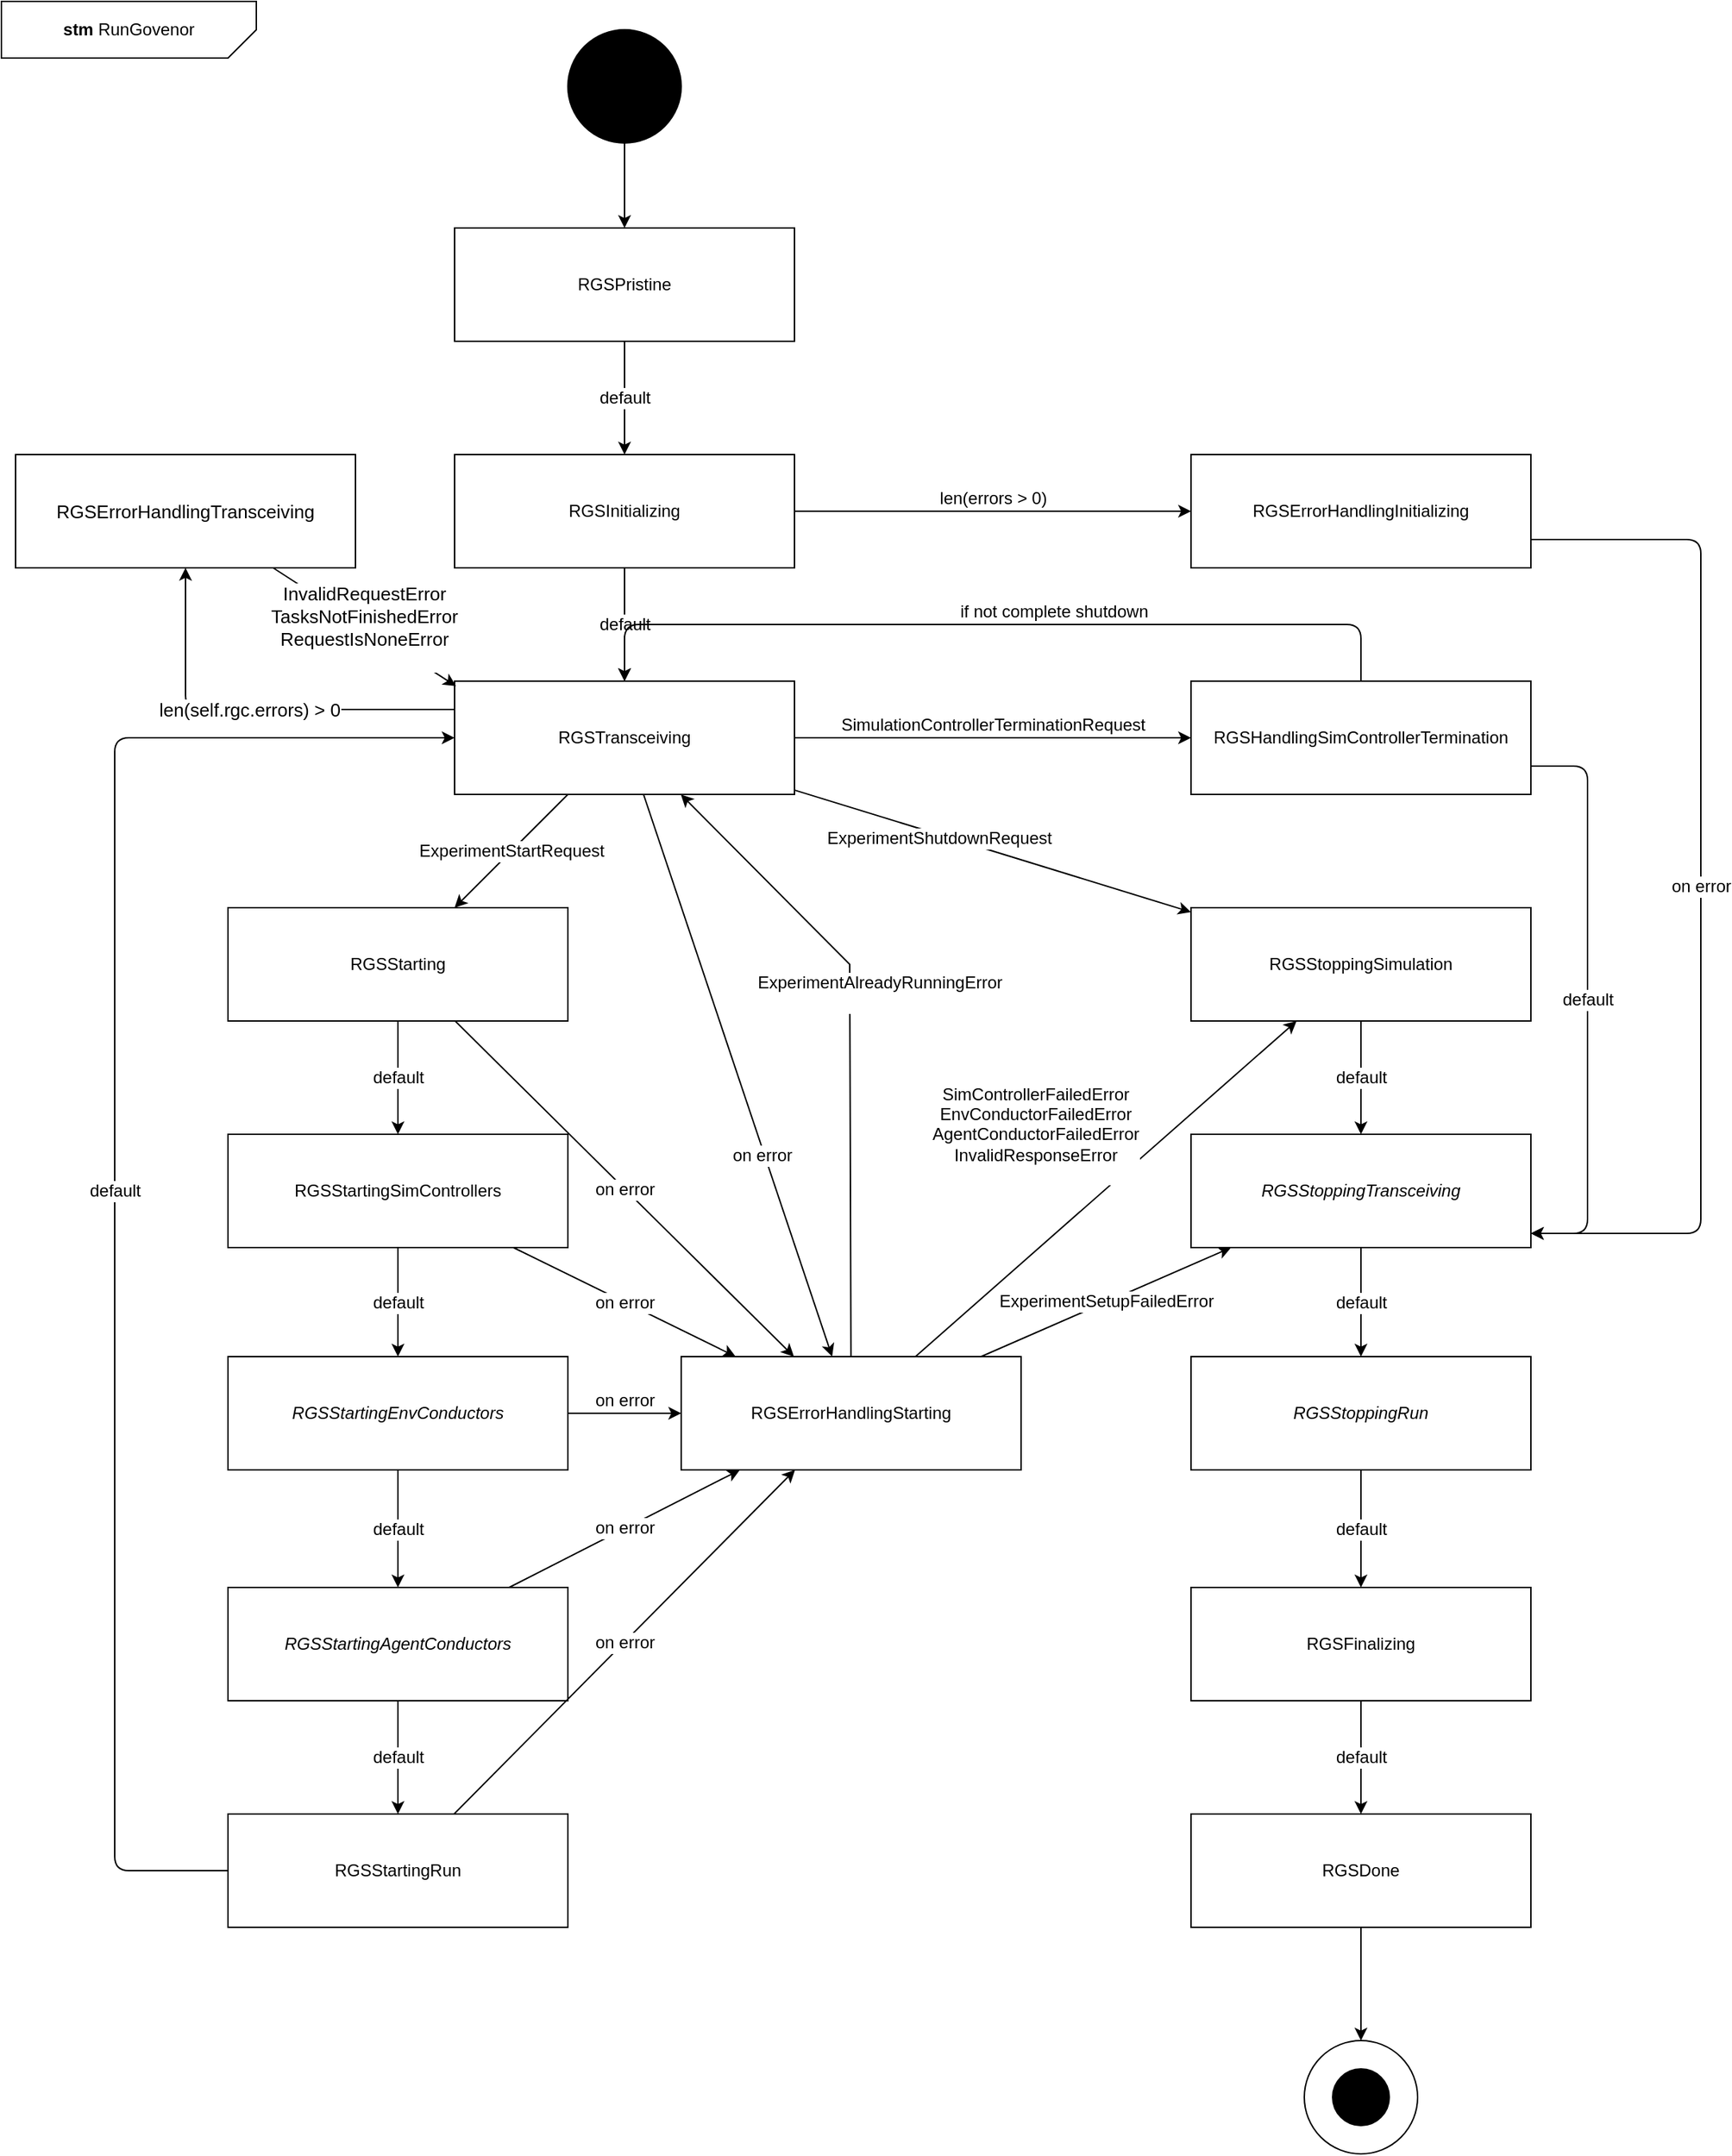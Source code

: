 <mxfile version="14.1.8" type="device"><diagram name="Page-1" id="929967ad-93f9-6ef4-fab6-5d389245f69c"><mxGraphModel dx="1588" dy="960" grid="1" gridSize="10" guides="1" tooltips="1" connect="1" arrows="1" fold="1" page="1" pageScale="1.5" pageWidth="827" pageHeight="1169" background="none" math="0" shadow="0"><root><mxCell id="0" style=";html=1;"/><mxCell id="1" style=";html=1;" parent="0"/><mxCell id="AwtXSj5uh16gcnJGDbio-3" value="&lt;div style=&quot;font-size: 12px;&quot;&gt;&lt;div style=&quot;font-size: 12px;&quot;&gt;&lt;span style=&quot;font-size: 12px;&quot;&gt;RGSStoppingSimulation&lt;/span&gt;&lt;/div&gt;&lt;/div&gt;" style="rounded=0;whiteSpace=wrap;html=1;fontFamily=Helvetica;labelBackgroundColor=#ffffff;fontStyle=0;fontSize=12;" parent="1" vertex="1"><mxGeometry x="840" y="640" width="240" height="80" as="geometry"/></mxCell><mxCell id="AwtXSj5uh16gcnJGDbio-7" value="&lt;div style=&quot;font-size: 12px;&quot;&gt;RGSTransceiving&lt;/div&gt;" style="rounded=0;whiteSpace=wrap;html=1;fontFamily=Helvetica;labelBackgroundColor=#ffffff;fontStyle=0;fontSize=12;" parent="1" vertex="1"><mxGeometry x="320" y="480" width="240" height="80" as="geometry"/></mxCell><mxCell id="AwtXSj5uh16gcnJGDbio-10" value="&lt;div style=&quot;font-size: 12px;&quot;&gt;&lt;div style=&quot;font-size: 12px;&quot;&gt;RGSHandlingSimControllerTermination&lt;/div&gt;&lt;/div&gt;" style="rounded=0;whiteSpace=wrap;html=1;fontFamily=Helvetica;labelBackgroundColor=#ffffff;fontStyle=0;fontSize=12;" parent="1" vertex="1"><mxGeometry x="840" y="480" width="240" height="80" as="geometry"/></mxCell><mxCell id="AwtXSj5uh16gcnJGDbio-11" value="RGSPristine" style="rounded=0;whiteSpace=wrap;html=1;fontFamily=Helvetica;labelBackgroundColor=#ffffff;fontStyle=0;fontSize=12;" parent="1" vertex="1"><mxGeometry x="320" y="160" width="240" height="80" as="geometry"/></mxCell><mxCell id="AwtXSj5uh16gcnJGDbio-12" value="RGSInitializing" style="rounded=0;whiteSpace=wrap;html=1;fontFamily=Helvetica;labelBackgroundColor=#ffffff;fontStyle=0;fontSize=12;" parent="1" vertex="1"><mxGeometry x="320" y="320" width="240" height="80" as="geometry"/></mxCell><mxCell id="AwtXSj5uh16gcnJGDbio-13" value="&lt;div style=&quot;font-size: 12px;&quot;&gt;&lt;div style=&quot;font-size: 12px;&quot;&gt;RGSErrorHandlingInitializing&lt;/div&gt;&lt;/div&gt;" style="rounded=0;whiteSpace=wrap;html=1;fontFamily=Helvetica;labelBackgroundColor=#ffffff;fontStyle=0;fontSize=12;" parent="1" vertex="1"><mxGeometry x="840" y="320" width="240" height="80" as="geometry"/></mxCell><mxCell id="AwtXSj5uh16gcnJGDbio-15" value="default" style="endArrow=classic;html=1;fontFamily=Helvetica;labelBackgroundColor=#ffffff;fontStyle=0;fontSize=12;" parent="1" source="AwtXSj5uh16gcnJGDbio-11" target="AwtXSj5uh16gcnJGDbio-12" edge="1"><mxGeometry width="50" height="50" relative="1" as="geometry"><mxPoint x="70" y="420" as="sourcePoint"/><mxPoint x="120" y="370" as="targetPoint"/></mxGeometry></mxCell><mxCell id="AwtXSj5uh16gcnJGDbio-16" value="len(errors &amp;gt; 0)" style="endArrow=classic;html=1;fontFamily=Helvetica;labelBackgroundColor=#ffffff;fontStyle=0;verticalAlign=bottom;fontSize=12;" parent="1" source="AwtXSj5uh16gcnJGDbio-12" target="AwtXSj5uh16gcnJGDbio-13" edge="1"><mxGeometry width="50" height="50" relative="1" as="geometry"><mxPoint x="252" y="430" as="sourcePoint"/><mxPoint x="302" y="380" as="targetPoint"/></mxGeometry></mxCell><mxCell id="AwtXSj5uh16gcnJGDbio-17" value="default" style="endArrow=classic;html=1;fontFamily=Helvetica;labelBackgroundColor=#ffffff;fontStyle=0;fontSize=12;" parent="1" source="AwtXSj5uh16gcnJGDbio-12" target="AwtXSj5uh16gcnJGDbio-7" edge="1"><mxGeometry width="50" height="50" relative="1" as="geometry"><mxPoint x="70" y="680" as="sourcePoint"/><mxPoint x="120" y="630" as="targetPoint"/></mxGeometry></mxCell><mxCell id="AwtXSj5uh16gcnJGDbio-18" value="&lt;div style=&quot;font-size: 12px;&quot;&gt;&lt;span style=&quot;font-size: 12px;&quot;&gt;RGSStarting&lt;/span&gt;&lt;/div&gt;" style="rounded=0;whiteSpace=wrap;html=1;fontFamily=Helvetica;labelBackgroundColor=#ffffff;fontStyle=0;fontSize=12;" parent="1" vertex="1"><mxGeometry x="160" y="640" width="240" height="80" as="geometry"/></mxCell><mxCell id="AwtXSj5uh16gcnJGDbio-20" value="&lt;div style=&quot;font-size: 12px;&quot;&gt;&lt;span style=&quot;font-size: 12px;&quot;&gt;ExperimentStartRequest&lt;/span&gt;&lt;/div&gt;" style="endArrow=classic;html=1;fontFamily=Helvetica;labelBackgroundColor=#ffffff;fontStyle=0;fontSize=12;" parent="1" source="AwtXSj5uh16gcnJGDbio-7" target="AwtXSj5uh16gcnJGDbio-18" edge="1"><mxGeometry width="50" height="50" relative="1" as="geometry"><mxPoint x="270" y="350" as="sourcePoint"/><mxPoint x="320" y="300" as="targetPoint"/></mxGeometry></mxCell><mxCell id="AwtXSj5uh16gcnJGDbio-21" value="&lt;div style=&quot;font-size: 12px;&quot;&gt;&lt;span style=&quot;font-size: 12px;&quot;&gt;SimulationControllerTerminationRequest&lt;/span&gt;&lt;/div&gt;" style="endArrow=classic;html=1;fontFamily=Helvetica;labelBackgroundColor=#ffffff;fontStyle=0;verticalAlign=bottom;fontSize=12;" parent="1" source="AwtXSj5uh16gcnJGDbio-7" target="AwtXSj5uh16gcnJGDbio-10" edge="1"><mxGeometry width="50" height="50" relative="1" as="geometry"><mxPoint x="532" y="410" as="sourcePoint"/><mxPoint x="800" y="440" as="targetPoint"/></mxGeometry></mxCell><mxCell id="AwtXSj5uh16gcnJGDbio-22" value="" style="endArrow=classic;html=1;fontFamily=Helvetica;labelBackgroundColor=#ffffff;fontStyle=0;fontSize=12;" parent="1" source="AwtXSj5uh16gcnJGDbio-7" target="AwtXSj5uh16gcnJGDbio-3" edge="1"><mxGeometry width="50" height="50" relative="1" as="geometry"><mxPoint x="532" y="450" as="sourcePoint"/><mxPoint x="582" y="400" as="targetPoint"/></mxGeometry></mxCell><mxCell id="AwtXSj5uh16gcnJGDbio-23" value="&lt;div style=&quot;font-size: 12px;&quot;&gt;&lt;span style=&quot;font-size: 12px;&quot;&gt;ExperimentShutdownRequest&lt;/span&gt;&lt;/div&gt;" style="edgeLabel;html=1;align=center;verticalAlign=middle;resizable=0;points=[];fontFamily=Helvetica;labelBackgroundColor=#ffffff;fontStyle=0;fontSize=12;" parent="AwtXSj5uh16gcnJGDbio-22" vertex="1" connectable="0"><mxGeometry x="-0.27" y="-2" relative="1" as="geometry"><mxPoint as="offset"/></mxGeometry></mxCell><mxCell id="AwtXSj5uh16gcnJGDbio-25" value="" style="endArrow=classic;html=1;fontFamily=Helvetica;labelBackgroundColor=#ffffff;fontStyle=0;fontSize=12;" parent="1" source="AwtXSj5uh16gcnJGDbio-7" target="AwtXSj5uh16gcnJGDbio-31" edge="1"><mxGeometry width="50" height="50" relative="1" as="geometry"><mxPoint x="910" y="420" as="sourcePoint"/><mxPoint x="578.922" y="850" as="targetPoint"/><Array as="points"/></mxGeometry></mxCell><mxCell id="AwtXSj5uh16gcnJGDbio-26" value="on error" style="edgeLabel;html=1;align=center;verticalAlign=middle;resizable=0;points=[];fontFamily=Helvetica;labelBackgroundColor=#ffffff;fontStyle=0;fontSize=12;" parent="AwtXSj5uh16gcnJGDbio-25" vertex="1" connectable="0"><mxGeometry x="0.281" y="-2" relative="1" as="geometry"><mxPoint as="offset"/></mxGeometry></mxCell><mxCell id="AwtXSj5uh16gcnJGDbio-28" value="on error" style="endArrow=classic;html=1;fontFamily=Helvetica;labelBackgroundColor=#ffffff;fontStyle=0;edgeStyle=orthogonalEdgeStyle;fontSize=12;" parent="1" source="AwtXSj5uh16gcnJGDbio-13" target="AwtXSj5uh16gcnJGDbio-45" edge="1"><mxGeometry width="50" height="50" relative="1" as="geometry"><mxPoint x="1532" y="320" as="sourcePoint"/><mxPoint x="1264.5" y="260" as="targetPoint"/><Array as="points"><mxPoint x="1200" y="380"/><mxPoint x="1200" y="870"/></Array></mxGeometry></mxCell><mxCell id="AwtXSj5uh16gcnJGDbio-30" value="&lt;div style=&quot;font-size: 12px;&quot;&gt;&lt;div style=&quot;font-size: 12px;&quot;&gt;&lt;span style=&quot;font-size: 12px;&quot;&gt;RGSStartingSimControllers&lt;/span&gt;&lt;/div&gt;&lt;/div&gt;" style="rounded=0;whiteSpace=wrap;html=1;fontFamily=Helvetica;labelBackgroundColor=#ffffff;fontStyle=0;fontSize=12;" parent="1" vertex="1"><mxGeometry x="160" y="800" width="240" height="80" as="geometry"/></mxCell><mxCell id="AwtXSj5uh16gcnJGDbio-31" value="&lt;div style=&quot;font-size: 12px;&quot;&gt;&lt;div style=&quot;font-size: 12px;&quot;&gt;&lt;div style=&quot;font-size: 12px;&quot;&gt;&lt;span style=&quot;font-size: 12px;&quot;&gt;RGSErrorHandlingStarting&lt;/span&gt;&lt;/div&gt;&lt;/div&gt;&lt;/div&gt;" style="rounded=0;whiteSpace=wrap;html=1;fontFamily=Helvetica;labelBackgroundColor=#ffffff;fontStyle=0;fontSize=12;" parent="1" vertex="1"><mxGeometry x="480" y="957" width="240" height="80" as="geometry"/></mxCell><mxCell id="AwtXSj5uh16gcnJGDbio-32" value="on error" style="endArrow=classic;html=1;labelBackgroundColor=#ffffff;fontFamily=Helvetica;fontSize=12;" parent="1" source="AwtXSj5uh16gcnJGDbio-30" target="AwtXSj5uh16gcnJGDbio-31" edge="1"><mxGeometry width="50" height="50" relative="1" as="geometry"><mxPoint x="540" y="550" as="sourcePoint"/><mxPoint x="480" y="893.75" as="targetPoint"/></mxGeometry></mxCell><mxCell id="AwtXSj5uh16gcnJGDbio-33" value="default" style="endArrow=classic;html=1;labelBackgroundColor=#ffffff;fontFamily=Helvetica;fontSize=12;" parent="1" source="AwtXSj5uh16gcnJGDbio-18" target="AwtXSj5uh16gcnJGDbio-30" edge="1"><mxGeometry width="50" height="50" relative="1" as="geometry"><mxPoint x="572.0" y="740" as="sourcePoint"/><mxPoint x="788" y="860" as="targetPoint"/></mxGeometry></mxCell><mxCell id="AwtXSj5uh16gcnJGDbio-34" value="&lt;div style=&quot;font-size: 12px;&quot;&gt;&lt;div style=&quot;font-size: 12px;&quot;&gt;&lt;div style=&quot;font-size: 12px;&quot;&gt;&lt;span style=&quot;font-style: italic; font-size: 12px;&quot;&gt;RGSStartingEnvConductors&lt;/span&gt;&lt;/div&gt;&lt;/div&gt;&lt;/div&gt;" style="rounded=0;whiteSpace=wrap;html=1;fontFamily=Helvetica;labelBackgroundColor=#ffffff;fontStyle=0;fontSize=12;" parent="1" vertex="1"><mxGeometry x="160" y="957" width="240" height="80" as="geometry"/></mxCell><mxCell id="AwtXSj5uh16gcnJGDbio-35" value="on error" style="endArrow=classic;html=1;labelBackgroundColor=#ffffff;fontFamily=Helvetica;fontSize=12;" parent="1" source="AwtXSj5uh16gcnJGDbio-18" target="AwtXSj5uh16gcnJGDbio-31" edge="1"><mxGeometry width="50" height="50" relative="1" as="geometry"><mxPoint x="440" y="892.4" as="sourcePoint"/><mxPoint x="512.547" y="850" as="targetPoint"/></mxGeometry></mxCell><mxCell id="AwtXSj5uh16gcnJGDbio-36" value="default" style="endArrow=classic;html=1;labelBackgroundColor=#ffffff;fontFamily=Helvetica;fontSize=12;" parent="1" source="AwtXSj5uh16gcnJGDbio-30" target="AwtXSj5uh16gcnJGDbio-34" edge="1"><mxGeometry width="50" height="50" relative="1" as="geometry"><mxPoint x="470.526" y="740" as="sourcePoint"/><mxPoint x="389.474" y="850" as="targetPoint"/></mxGeometry></mxCell><mxCell id="AwtXSj5uh16gcnJGDbio-37" value="&lt;div style=&quot;font-size: 12px;&quot;&gt;&lt;div style=&quot;font-size: 12px;&quot;&gt;&lt;div style=&quot;font-size: 12px;&quot;&gt;&lt;div style=&quot;font-size: 12px;&quot;&gt;&lt;span style=&quot;font-style: italic; font-size: 12px;&quot;&gt;RGSStartingAgentConductors&lt;/span&gt;&lt;/div&gt;&lt;/div&gt;&lt;/div&gt;&lt;/div&gt;" style="rounded=0;whiteSpace=wrap;html=1;fontFamily=Helvetica;labelBackgroundColor=#ffffff;fontStyle=0;fontSize=12;" parent="1" vertex="1"><mxGeometry x="160" y="1120" width="240" height="80" as="geometry"/></mxCell><mxCell id="AwtXSj5uh16gcnJGDbio-38" value="on error" style="endArrow=classic;html=1;labelBackgroundColor=#ffffff;fontFamily=Helvetica;verticalAlign=bottom;fontSize=12;" parent="1" source="AwtXSj5uh16gcnJGDbio-34" target="AwtXSj5uh16gcnJGDbio-31" edge="1"><mxGeometry width="50" height="50" relative="1" as="geometry"><mxPoint x="440" y="892.4" as="sourcePoint"/><mxPoint x="523.478" y="930" as="targetPoint"/></mxGeometry></mxCell><mxCell id="AwtXSj5uh16gcnJGDbio-39" value="default" style="endArrow=classic;html=1;labelBackgroundColor=#ffffff;fontFamily=Helvetica;fontSize=12;" parent="1" source="AwtXSj5uh16gcnJGDbio-34" target="AwtXSj5uh16gcnJGDbio-37" edge="1"><mxGeometry width="50" height="50" relative="1" as="geometry"><mxPoint x="360" y="930" as="sourcePoint"/><mxPoint x="360" y="1030" as="targetPoint"/></mxGeometry></mxCell><mxCell id="AwtXSj5uh16gcnJGDbio-40" value="&lt;div style=&quot;font-size: 12px;&quot;&gt;&lt;div style=&quot;font-size: 12px;&quot;&gt;&lt;div style=&quot;font-size: 12px;&quot;&gt;&lt;div style=&quot;font-size: 12px;&quot;&gt;&lt;div style=&quot;font-size: 12px;&quot;&gt;&lt;div style=&quot;font-size: 12px;&quot;&gt;&lt;span style=&quot;font-size: 12px;&quot;&gt;RGSStartingRun&lt;/span&gt;&lt;/div&gt;&lt;/div&gt;&lt;/div&gt;&lt;/div&gt;&lt;/div&gt;&lt;/div&gt;" style="rounded=0;whiteSpace=wrap;html=1;fontFamily=Helvetica;labelBackgroundColor=#ffffff;fontStyle=0;fontSize=12;" parent="1" vertex="1"><mxGeometry x="160" y="1280" width="240" height="80" as="geometry"/></mxCell><mxCell id="AwtXSj5uh16gcnJGDbio-41" value="default" style="endArrow=classic;html=1;labelBackgroundColor=#ffffff;fontFamily=Helvetica;fontSize=12;" parent="1" source="AwtXSj5uh16gcnJGDbio-37" target="AwtXSj5uh16gcnJGDbio-40" edge="1"><mxGeometry width="50" height="50" relative="1" as="geometry"><mxPoint x="360" y="1110" as="sourcePoint"/><mxPoint x="350" y="1360" as="targetPoint"/></mxGeometry></mxCell><mxCell id="AwtXSj5uh16gcnJGDbio-42" value="on error" style="endArrow=classic;html=1;labelBackgroundColor=#ffffff;fontFamily=Helvetica;fontSize=12;" parent="1" source="AwtXSj5uh16gcnJGDbio-37" target="AwtXSj5uh16gcnJGDbio-31" edge="1"><mxGeometry width="50" height="50" relative="1" as="geometry"><mxPoint x="437.647" y="1030" as="sourcePoint"/><mxPoint x="560.56" y="930" as="targetPoint"/></mxGeometry></mxCell><mxCell id="AwtXSj5uh16gcnJGDbio-43" value="on error" style="endArrow=classic;html=1;labelBackgroundColor=#ffffff;fontFamily=Helvetica;fontSize=12;" parent="1" source="AwtXSj5uh16gcnJGDbio-40" target="AwtXSj5uh16gcnJGDbio-31" edge="1"><mxGeometry width="50" height="50" relative="1" as="geometry"><mxPoint x="339.231" y="1360" as="sourcePoint"/><mxPoint x="573.434" y="930" as="targetPoint"/></mxGeometry></mxCell><mxCell id="AwtXSj5uh16gcnJGDbio-44" value="default" style="endArrow=classic;html=1;labelBackgroundColor=#ffffff;fontFamily=Helvetica;edgeStyle=orthogonalEdgeStyle;fontSize=12;" parent="1" source="AwtXSj5uh16gcnJGDbio-40" target="AwtXSj5uh16gcnJGDbio-7" edge="1"><mxGeometry width="50" height="50" relative="1" as="geometry"><mxPoint x="190" y="1400" as="sourcePoint"/><mxPoint x="140" y="820" as="targetPoint"/><Array as="points"><mxPoint x="80" y="1320"/><mxPoint x="80" y="520"/></Array></mxGeometry></mxCell><mxCell id="AwtXSj5uh16gcnJGDbio-45" value="&lt;div style=&quot;font-size: 12px;&quot;&gt;&lt;span style=&quot;font-style: italic; font-size: 12px;&quot;&gt;RGSStoppingTransceiving&lt;/span&gt;&lt;/div&gt;" style="rounded=0;whiteSpace=wrap;html=1;fontFamily=Helvetica;labelBackgroundColor=#ffffff;fontStyle=0;fontSize=12;" parent="1" vertex="1"><mxGeometry x="840" y="800" width="240" height="80" as="geometry"/></mxCell><mxCell id="AwtXSj5uh16gcnJGDbio-47" value="default" style="endArrow=classic;html=1;labelBackgroundColor=#ffffff;fontFamily=Helvetica;fontSize=12;" parent="1" source="AwtXSj5uh16gcnJGDbio-3" target="AwtXSj5uh16gcnJGDbio-45" edge="1"><mxGeometry width="50" height="50" relative="1" as="geometry"><mxPoint x="722" y="690" as="sourcePoint"/><mxPoint x="772" y="640" as="targetPoint"/></mxGeometry></mxCell><mxCell id="AwtXSj5uh16gcnJGDbio-48" value="&lt;div style=&quot;font-size: 12px;&quot;&gt;&lt;span style=&quot;font-style: italic; font-size: 12px;&quot;&gt;RGSStoppingRun&lt;/span&gt;&lt;/div&gt;" style="rounded=0;whiteSpace=wrap;html=1;fontFamily=Helvetica;labelBackgroundColor=#ffffff;fontStyle=0;fontSize=12;" parent="1" vertex="1"><mxGeometry x="840" y="957" width="240" height="80" as="geometry"/></mxCell><mxCell id="AwtXSj5uh16gcnJGDbio-49" value="default" style="endArrow=classic;html=1;labelBackgroundColor=#ffffff;fontFamily=Helvetica;fontSize=12;" parent="1" source="AwtXSj5uh16gcnJGDbio-45" target="AwtXSj5uh16gcnJGDbio-48" edge="1"><mxGeometry width="50" height="50" relative="1" as="geometry"><mxPoint x="722" y="670" as="sourcePoint"/><mxPoint x="772" y="620" as="targetPoint"/></mxGeometry></mxCell><mxCell id="AwtXSj5uh16gcnJGDbio-50" value="&lt;div style=&quot;font-size: 12px;&quot;&gt;&lt;div style=&quot;font-size: 12px;&quot;&gt;RGSFinalizing&lt;/div&gt;&lt;/div&gt;" style="rounded=0;whiteSpace=wrap;html=1;fontFamily=Helvetica;labelBackgroundColor=#ffffff;fontStyle=0;fontSize=12;" parent="1" vertex="1"><mxGeometry x="840" y="1120" width="240" height="80" as="geometry"/></mxCell><mxCell id="AwtXSj5uh16gcnJGDbio-51" value="&lt;div style=&quot;font-size: 12px;&quot;&gt;&lt;div style=&quot;font-size: 12px;&quot;&gt;&lt;div style=&quot;font-size: 12px;&quot;&gt;RGSDone&lt;/div&gt;&lt;/div&gt;&lt;/div&gt;" style="rounded=0;whiteSpace=wrap;html=1;fontFamily=Helvetica;labelBackgroundColor=#ffffff;fontStyle=0;fontSize=12;" parent="1" vertex="1"><mxGeometry x="840" y="1280" width="240" height="80" as="geometry"/></mxCell><mxCell id="AwtXSj5uh16gcnJGDbio-52" value="default" style="endArrow=classic;html=1;labelBackgroundColor=#ffffff;fontFamily=Helvetica;fontSize=12;" parent="1" source="AwtXSj5uh16gcnJGDbio-48" target="AwtXSj5uh16gcnJGDbio-50" edge="1"><mxGeometry width="50" height="50" relative="1" as="geometry"><mxPoint x="722" y="1080" as="sourcePoint"/><mxPoint x="772" y="1030" as="targetPoint"/></mxGeometry></mxCell><mxCell id="AwtXSj5uh16gcnJGDbio-53" value="default" style="endArrow=classic;html=1;labelBackgroundColor=#ffffff;fontFamily=Helvetica;fontSize=12;" parent="1" source="AwtXSj5uh16gcnJGDbio-50" target="AwtXSj5uh16gcnJGDbio-51" edge="1"><mxGeometry width="50" height="50" relative="1" as="geometry"><mxPoint x="722" y="1080" as="sourcePoint"/><mxPoint x="772" y="1030" as="targetPoint"/></mxGeometry></mxCell><mxCell id="AwtXSj5uh16gcnJGDbio-57" value="if not complete shutdown" style="endArrow=classic;html=1;labelBackgroundColor=#ffffff;fontFamily=Helvetica;fontColor=#000000;edgeStyle=orthogonalEdgeStyle;verticalAlign=bottom;fontSize=12;" parent="1" source="AwtXSj5uh16gcnJGDbio-10" target="AwtXSj5uh16gcnJGDbio-7" edge="1"><mxGeometry x="-0.143" width="50" height="50" relative="1" as="geometry"><mxPoint x="912" y="750" as="sourcePoint"/><mxPoint x="962" y="700" as="targetPoint"/><Array as="points"><mxPoint x="960" y="440"/><mxPoint x="440" y="440"/></Array><mxPoint as="offset"/></mxGeometry></mxCell><mxCell id="AwtXSj5uh16gcnJGDbio-58" value="default" style="endArrow=classic;html=1;labelBackgroundColor=#ffffff;fontFamily=Helvetica;fontColor=#000000;edgeStyle=orthogonalEdgeStyle;fontSize=12;" parent="1" source="AwtXSj5uh16gcnJGDbio-10" target="AwtXSj5uh16gcnJGDbio-45" edge="1"><mxGeometry width="50" height="50" relative="1" as="geometry"><mxPoint x="912" y="750" as="sourcePoint"/><mxPoint x="962" y="700" as="targetPoint"/><Array as="points"><mxPoint x="1120" y="540"/><mxPoint x="1120" y="870"/></Array></mxGeometry></mxCell><mxCell id="AwtXSj5uh16gcnJGDbio-59" value="" style="ellipse;whiteSpace=wrap;html=1;aspect=fixed;labelBackgroundColor=#ffffff;fontFamily=Helvetica;fontColor=#000000;fillColor=#000000;fontSize=12;" parent="1" vertex="1"><mxGeometry x="400" y="20" width="80" height="80" as="geometry"/></mxCell><mxCell id="AwtXSj5uh16gcnJGDbio-60" value="End" style="ellipse;whiteSpace=wrap;html=1;aspect=fixed;labelBackgroundColor=#ffffff;fontFamily=Helvetica;fontColor=#000000;fontSize=12;" parent="1" vertex="1"><mxGeometry x="920" y="1440" width="80" height="80" as="geometry"/></mxCell><mxCell id="AwtXSj5uh16gcnJGDbio-61" value="" style="endArrow=classic;html=1;labelBackgroundColor=#ffffff;fontFamily=Helvetica;fontColor=#000000;fontSize=12;" parent="1" source="AwtXSj5uh16gcnJGDbio-51" target="AwtXSj5uh16gcnJGDbio-60" edge="1"><mxGeometry width="50" height="50" relative="1" as="geometry"><mxPoint x="380" y="1290" as="sourcePoint"/><mxPoint x="430" y="1240" as="targetPoint"/></mxGeometry></mxCell><mxCell id="AwtXSj5uh16gcnJGDbio-62" value="" style="endArrow=classic;html=1;labelBackgroundColor=#ffffff;fontFamily=Helvetica;fontColor=#000000;fontSize=12;" parent="1" source="AwtXSj5uh16gcnJGDbio-59" target="AwtXSj5uh16gcnJGDbio-11" edge="1"><mxGeometry width="50" height="50" relative="1" as="geometry"><mxPoint x="380" y="120" as="sourcePoint"/><mxPoint x="430" y="70" as="targetPoint"/></mxGeometry></mxCell><mxCell id="AwtXSj5uh16gcnJGDbio-63" value="" style="ellipse;whiteSpace=wrap;html=1;aspect=fixed;labelBackgroundColor=#ffffff;fillColor=#000000;fontFamily=Helvetica;fontColor=#000000;fontSize=12;" parent="1" vertex="1"><mxGeometry x="940" y="1460" width="40" height="40" as="geometry"/></mxCell><mxCell id="AwtXSj5uh16gcnJGDbio-64" value="" style="shape=card;whiteSpace=wrap;html=1;labelBackgroundColor=#ffffff;fontFamily=Helvetica;fontColor=#000000;fillColor=#FFFFFF;rotation=-180;size=20;fontSize=12;" parent="1" vertex="1"><mxGeometry width="180" height="40" as="geometry"/></mxCell><mxCell id="AwtXSj5uh16gcnJGDbio-65" value="&lt;meta charset=&quot;utf-8&quot; style=&quot;font-size: 12px;&quot;&gt;&lt;b style=&quot;color: rgb(0, 0, 0); font-size: 12px; font-style: normal; letter-spacing: normal; text-align: center; text-indent: 0px; text-transform: none; word-spacing: 0px;&quot;&gt;stm&lt;/b&gt;&lt;span style=&quot;color: rgb(0, 0, 0); font-size: 12px; font-style: normal; font-weight: 400; letter-spacing: normal; text-align: center; text-indent: 0px; text-transform: none; word-spacing: 0px; display: inline; float: none;&quot;&gt;&lt;span style=&quot;font-size: 12px;&quot;&gt;&amp;nbsp;&lt;/span&gt;RunGovenor&lt;/span&gt;" style="text;html=1;strokeColor=none;fillColor=none;align=center;verticalAlign=middle;whiteSpace=wrap;rounded=0;labelBackgroundColor=#ffffff;fontFamily=Helvetica;fontColor=#000000;fontSize=12;" parent="1" vertex="1"><mxGeometry x="70" y="10" width="40" height="20" as="geometry"/></mxCell><mxCell id="5oIiMXoqT5AAt51t5Mlf-1" value="&lt;div style=&quot;font-size: 12px;&quot;&gt;ExperimentAlreadyRunningError&lt;br style=&quot;font-size: 12px;&quot;&gt;&lt;br style=&quot;font-size: 12px;&quot;&gt;&lt;/div&gt;" style="endArrow=classic;html=1;labelBackgroundColor=#ffffff;fontSize=12;fontFamily=Helvetica;rounded=0;" parent="1" source="AwtXSj5uh16gcnJGDbio-31" target="AwtXSj5uh16gcnJGDbio-7" edge="1"><mxGeometry x="0.152" y="-21" width="50" height="50" relative="1" as="geometry"><mxPoint x="950" y="850" as="sourcePoint"/><mxPoint x="1000" y="800" as="targetPoint"/><Array as="points"><mxPoint x="599" y="680"/></Array><mxPoint as="offset"/></mxGeometry></mxCell><mxCell id="5oIiMXoqT5AAt51t5Mlf-2" value="&lt;div style=&quot;font-size: 12px;&quot;&gt;ExperimentSetupFailedError&lt;/div&gt;" style="endArrow=classic;html=1;labelBackgroundColor=#ffffff;fontSize=12;fontFamily=Helvetica;" parent="1" source="AwtXSj5uh16gcnJGDbio-31" target="AwtXSj5uh16gcnJGDbio-45" edge="1"><mxGeometry width="50" height="50" relative="1" as="geometry"><mxPoint x="950" y="830" as="sourcePoint"/><mxPoint x="1000" y="780" as="targetPoint"/></mxGeometry></mxCell><mxCell id="5oIiMXoqT5AAt51t5Mlf-3" value="" style="endArrow=classic;html=1;fontSize=12;fontFamily=Helvetica;labelBackgroundColor=#ffffff;" parent="1" source="AwtXSj5uh16gcnJGDbio-31" target="AwtXSj5uh16gcnJGDbio-3" edge="1"><mxGeometry width="50" height="50" relative="1" as="geometry"><mxPoint x="950" y="830" as="sourcePoint"/><mxPoint x="1000" y="780" as="targetPoint"/></mxGeometry></mxCell><mxCell id="5oIiMXoqT5AAt51t5Mlf-4" value="&lt;div style=&quot;font-size: 12px;&quot;&gt;SimControllerFailedError&lt;br style=&quot;font-size: 12px;&quot;&gt;&lt;div style=&quot;font-size: 12px;&quot;&gt;EnvConductorFailedError&lt;/div&gt;&lt;div style=&quot;font-size: 12px;&quot;&gt;AgentConductorFailedError&lt;/div&gt;&lt;div style=&quot;font-size: 12px;&quot;&gt;InvalidResponseError&lt;/div&gt;&lt;br style=&quot;font-size: 12px;&quot;&gt;&lt;/div&gt;" style="edgeLabel;html=1;align=center;verticalAlign=middle;resizable=0;points=[];labelBackgroundColor=#ffffff;fontSize=12;fontFamily=Helvetica;" parent="5oIiMXoqT5AAt51t5Mlf-3" vertex="1" connectable="0"><mxGeometry x="0.138" y="-4" relative="1" as="geometry"><mxPoint x="-71.17" y="-25.19" as="offset"/></mxGeometry></mxCell><mxCell id="5oIiMXoqT5AAt51t5Mlf-6" value="&lt;div style=&quot;font-size: 12px&quot;&gt;&lt;div style=&quot;font-size: 9.8pt;&quot;&gt;RGSErrorHandlingTransceiving&lt;/div&gt;&lt;/div&gt;" style="rounded=0;whiteSpace=wrap;html=1;fontFamily=Helvetica;labelBackgroundColor=#ffffff;fontStyle=0;fontSize=12;" parent="1" vertex="1"><mxGeometry x="10" y="320" width="240" height="80" as="geometry"/></mxCell><mxCell id="5oIiMXoqT5AAt51t5Mlf-7" value="&lt;div style=&quot;font-size: 9.8pt&quot;&gt;&lt;span&gt;len&lt;/span&gt;(&lt;span&gt;self&lt;/span&gt;.rgc.errors) &amp;gt; &lt;span&gt;0&lt;/span&gt;&lt;/div&gt;" style="endArrow=classic;html=1;labelBackgroundColor=#ffffff;fontFamily=Helvetica;fontSize=12;edgeStyle=orthogonalEdgeStyle;exitX=0;exitY=0.25;exitDx=0;exitDy=0;" parent="1" source="AwtXSj5uh16gcnJGDbio-7" target="5oIiMXoqT5AAt51t5Mlf-6" edge="1"><mxGeometry width="50" height="50" relative="1" as="geometry"><mxPoint x="350" y="640" as="sourcePoint"/><mxPoint x="400" y="590" as="targetPoint"/></mxGeometry></mxCell><mxCell id="5oIiMXoqT5AAt51t5Mlf-8" value="&lt;div style=&quot;font-size: 9.8pt;&quot;&gt;&lt;div style=&quot;font-size: 9.8pt;&quot;&gt;InvalidRequestError&lt;/div&gt;&lt;div style=&quot;font-size: 9.8pt;&quot;&gt;TasksNotFinishedError&lt;br&gt;&lt;div style=&quot;font-size: 9.8pt;&quot;&gt;RequestIsNoneError&lt;/div&gt;&lt;br&gt;&lt;/div&gt;&lt;/div&gt;" style="endArrow=classic;html=1;labelBackgroundColor=#ffffff;fontFamily=Helvetica;fontSize=12;" parent="1" edge="1" source="5oIiMXoqT5AAt51t5Mlf-6"><mxGeometry width="50" height="50" relative="1" as="geometry"><mxPoint x="1.5" y="386.461" as="sourcePoint"/><mxPoint x="321" y="483.539" as="targetPoint"/></mxGeometry></mxCell></root></mxGraphModel></diagram></mxfile>